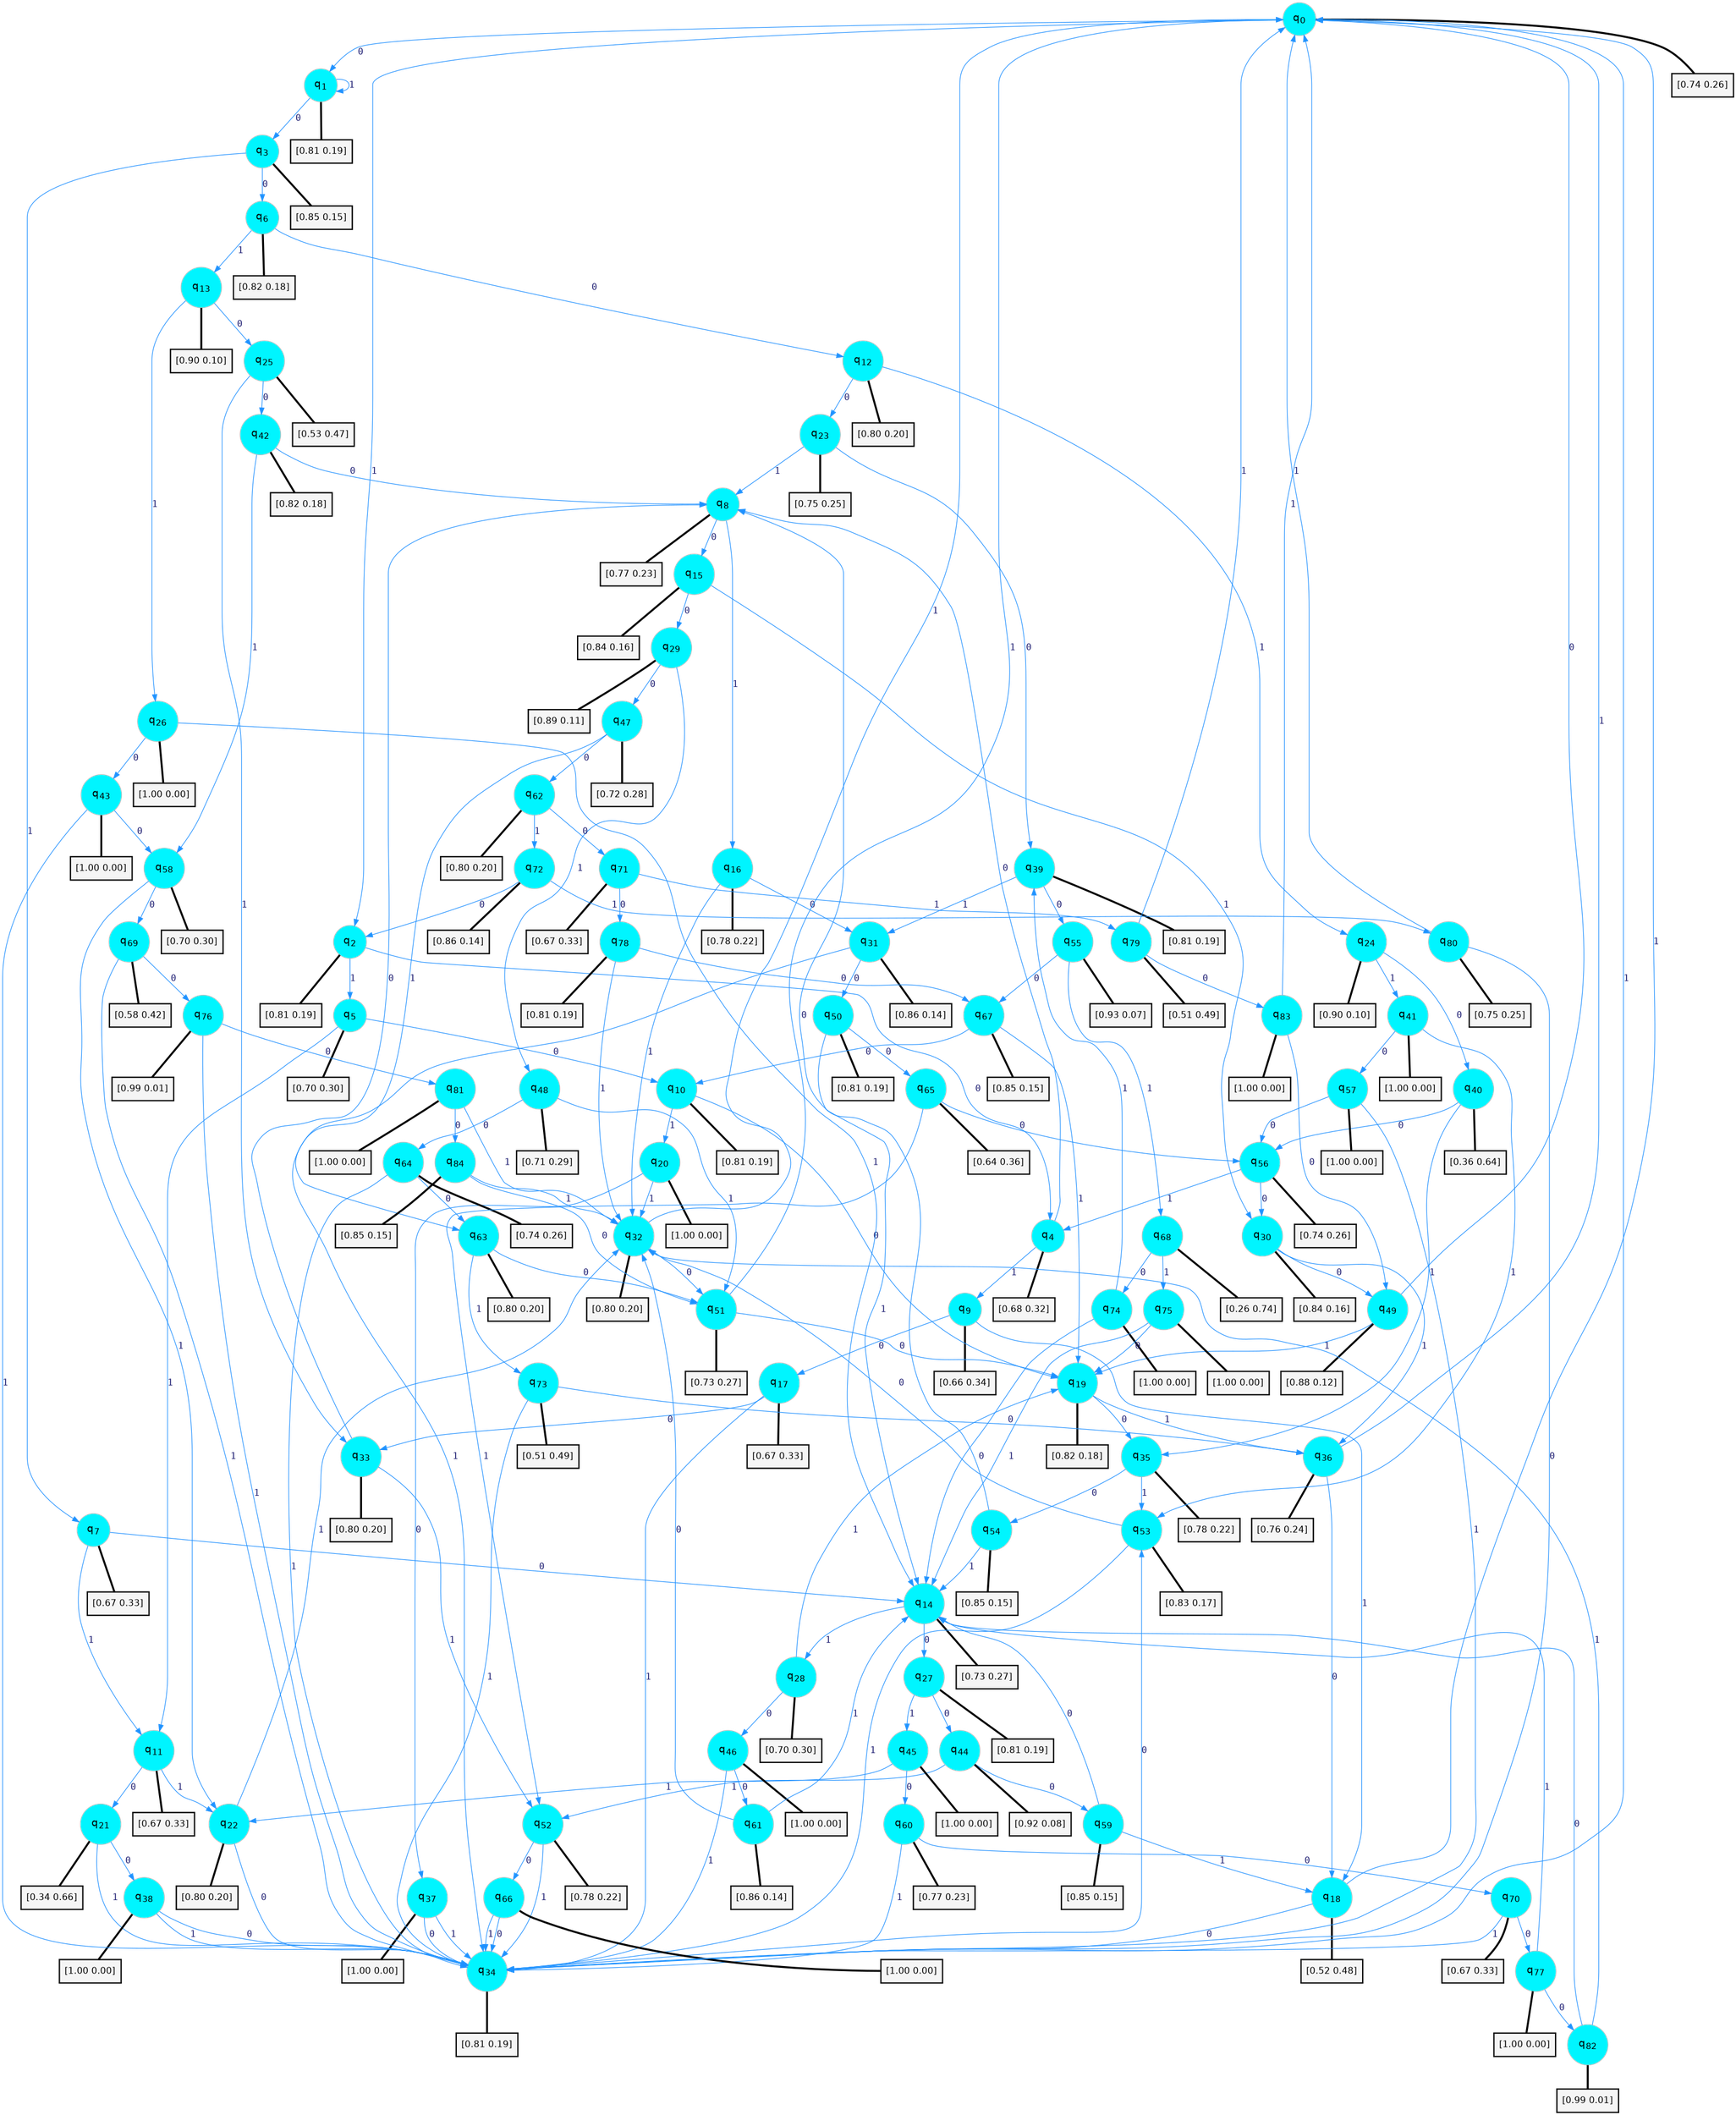 digraph G {
graph [
bgcolor=transparent, dpi=300, rankdir=TD, size="40,25"];
node [
color=gray, fillcolor=turquoise1, fontcolor=black, fontname=Helvetica, fontsize=16, fontweight=bold, shape=circle, style=filled];
edge [
arrowsize=1, color=dodgerblue1, fontcolor=midnightblue, fontname=courier, fontweight=bold, penwidth=1, style=solid, weight=20];
0[label=<q<SUB>0</SUB>>];
1[label=<q<SUB>1</SUB>>];
2[label=<q<SUB>2</SUB>>];
3[label=<q<SUB>3</SUB>>];
4[label=<q<SUB>4</SUB>>];
5[label=<q<SUB>5</SUB>>];
6[label=<q<SUB>6</SUB>>];
7[label=<q<SUB>7</SUB>>];
8[label=<q<SUB>8</SUB>>];
9[label=<q<SUB>9</SUB>>];
10[label=<q<SUB>10</SUB>>];
11[label=<q<SUB>11</SUB>>];
12[label=<q<SUB>12</SUB>>];
13[label=<q<SUB>13</SUB>>];
14[label=<q<SUB>14</SUB>>];
15[label=<q<SUB>15</SUB>>];
16[label=<q<SUB>16</SUB>>];
17[label=<q<SUB>17</SUB>>];
18[label=<q<SUB>18</SUB>>];
19[label=<q<SUB>19</SUB>>];
20[label=<q<SUB>20</SUB>>];
21[label=<q<SUB>21</SUB>>];
22[label=<q<SUB>22</SUB>>];
23[label=<q<SUB>23</SUB>>];
24[label=<q<SUB>24</SUB>>];
25[label=<q<SUB>25</SUB>>];
26[label=<q<SUB>26</SUB>>];
27[label=<q<SUB>27</SUB>>];
28[label=<q<SUB>28</SUB>>];
29[label=<q<SUB>29</SUB>>];
30[label=<q<SUB>30</SUB>>];
31[label=<q<SUB>31</SUB>>];
32[label=<q<SUB>32</SUB>>];
33[label=<q<SUB>33</SUB>>];
34[label=<q<SUB>34</SUB>>];
35[label=<q<SUB>35</SUB>>];
36[label=<q<SUB>36</SUB>>];
37[label=<q<SUB>37</SUB>>];
38[label=<q<SUB>38</SUB>>];
39[label=<q<SUB>39</SUB>>];
40[label=<q<SUB>40</SUB>>];
41[label=<q<SUB>41</SUB>>];
42[label=<q<SUB>42</SUB>>];
43[label=<q<SUB>43</SUB>>];
44[label=<q<SUB>44</SUB>>];
45[label=<q<SUB>45</SUB>>];
46[label=<q<SUB>46</SUB>>];
47[label=<q<SUB>47</SUB>>];
48[label=<q<SUB>48</SUB>>];
49[label=<q<SUB>49</SUB>>];
50[label=<q<SUB>50</SUB>>];
51[label=<q<SUB>51</SUB>>];
52[label=<q<SUB>52</SUB>>];
53[label=<q<SUB>53</SUB>>];
54[label=<q<SUB>54</SUB>>];
55[label=<q<SUB>55</SUB>>];
56[label=<q<SUB>56</SUB>>];
57[label=<q<SUB>57</SUB>>];
58[label=<q<SUB>58</SUB>>];
59[label=<q<SUB>59</SUB>>];
60[label=<q<SUB>60</SUB>>];
61[label=<q<SUB>61</SUB>>];
62[label=<q<SUB>62</SUB>>];
63[label=<q<SUB>63</SUB>>];
64[label=<q<SUB>64</SUB>>];
65[label=<q<SUB>65</SUB>>];
66[label=<q<SUB>66</SUB>>];
67[label=<q<SUB>67</SUB>>];
68[label=<q<SUB>68</SUB>>];
69[label=<q<SUB>69</SUB>>];
70[label=<q<SUB>70</SUB>>];
71[label=<q<SUB>71</SUB>>];
72[label=<q<SUB>72</SUB>>];
73[label=<q<SUB>73</SUB>>];
74[label=<q<SUB>74</SUB>>];
75[label=<q<SUB>75</SUB>>];
76[label=<q<SUB>76</SUB>>];
77[label=<q<SUB>77</SUB>>];
78[label=<q<SUB>78</SUB>>];
79[label=<q<SUB>79</SUB>>];
80[label=<q<SUB>80</SUB>>];
81[label=<q<SUB>81</SUB>>];
82[label=<q<SUB>82</SUB>>];
83[label=<q<SUB>83</SUB>>];
84[label=<q<SUB>84</SUB>>];
85[label="[0.74 0.26]", shape=box,fontcolor=black, fontname=Helvetica, fontsize=14, penwidth=2, fillcolor=whitesmoke,color=black];
86[label="[0.81 0.19]", shape=box,fontcolor=black, fontname=Helvetica, fontsize=14, penwidth=2, fillcolor=whitesmoke,color=black];
87[label="[0.81 0.19]", shape=box,fontcolor=black, fontname=Helvetica, fontsize=14, penwidth=2, fillcolor=whitesmoke,color=black];
88[label="[0.85 0.15]", shape=box,fontcolor=black, fontname=Helvetica, fontsize=14, penwidth=2, fillcolor=whitesmoke,color=black];
89[label="[0.68 0.32]", shape=box,fontcolor=black, fontname=Helvetica, fontsize=14, penwidth=2, fillcolor=whitesmoke,color=black];
90[label="[0.70 0.30]", shape=box,fontcolor=black, fontname=Helvetica, fontsize=14, penwidth=2, fillcolor=whitesmoke,color=black];
91[label="[0.82 0.18]", shape=box,fontcolor=black, fontname=Helvetica, fontsize=14, penwidth=2, fillcolor=whitesmoke,color=black];
92[label="[0.67 0.33]", shape=box,fontcolor=black, fontname=Helvetica, fontsize=14, penwidth=2, fillcolor=whitesmoke,color=black];
93[label="[0.77 0.23]", shape=box,fontcolor=black, fontname=Helvetica, fontsize=14, penwidth=2, fillcolor=whitesmoke,color=black];
94[label="[0.66 0.34]", shape=box,fontcolor=black, fontname=Helvetica, fontsize=14, penwidth=2, fillcolor=whitesmoke,color=black];
95[label="[0.81 0.19]", shape=box,fontcolor=black, fontname=Helvetica, fontsize=14, penwidth=2, fillcolor=whitesmoke,color=black];
96[label="[0.67 0.33]", shape=box,fontcolor=black, fontname=Helvetica, fontsize=14, penwidth=2, fillcolor=whitesmoke,color=black];
97[label="[0.80 0.20]", shape=box,fontcolor=black, fontname=Helvetica, fontsize=14, penwidth=2, fillcolor=whitesmoke,color=black];
98[label="[0.90 0.10]", shape=box,fontcolor=black, fontname=Helvetica, fontsize=14, penwidth=2, fillcolor=whitesmoke,color=black];
99[label="[0.73 0.27]", shape=box,fontcolor=black, fontname=Helvetica, fontsize=14, penwidth=2, fillcolor=whitesmoke,color=black];
100[label="[0.84 0.16]", shape=box,fontcolor=black, fontname=Helvetica, fontsize=14, penwidth=2, fillcolor=whitesmoke,color=black];
101[label="[0.78 0.22]", shape=box,fontcolor=black, fontname=Helvetica, fontsize=14, penwidth=2, fillcolor=whitesmoke,color=black];
102[label="[0.67 0.33]", shape=box,fontcolor=black, fontname=Helvetica, fontsize=14, penwidth=2, fillcolor=whitesmoke,color=black];
103[label="[0.52 0.48]", shape=box,fontcolor=black, fontname=Helvetica, fontsize=14, penwidth=2, fillcolor=whitesmoke,color=black];
104[label="[0.82 0.18]", shape=box,fontcolor=black, fontname=Helvetica, fontsize=14, penwidth=2, fillcolor=whitesmoke,color=black];
105[label="[1.00 0.00]", shape=box,fontcolor=black, fontname=Helvetica, fontsize=14, penwidth=2, fillcolor=whitesmoke,color=black];
106[label="[0.34 0.66]", shape=box,fontcolor=black, fontname=Helvetica, fontsize=14, penwidth=2, fillcolor=whitesmoke,color=black];
107[label="[0.80 0.20]", shape=box,fontcolor=black, fontname=Helvetica, fontsize=14, penwidth=2, fillcolor=whitesmoke,color=black];
108[label="[0.75 0.25]", shape=box,fontcolor=black, fontname=Helvetica, fontsize=14, penwidth=2, fillcolor=whitesmoke,color=black];
109[label="[0.90 0.10]", shape=box,fontcolor=black, fontname=Helvetica, fontsize=14, penwidth=2, fillcolor=whitesmoke,color=black];
110[label="[0.53 0.47]", shape=box,fontcolor=black, fontname=Helvetica, fontsize=14, penwidth=2, fillcolor=whitesmoke,color=black];
111[label="[1.00 0.00]", shape=box,fontcolor=black, fontname=Helvetica, fontsize=14, penwidth=2, fillcolor=whitesmoke,color=black];
112[label="[0.81 0.19]", shape=box,fontcolor=black, fontname=Helvetica, fontsize=14, penwidth=2, fillcolor=whitesmoke,color=black];
113[label="[0.70 0.30]", shape=box,fontcolor=black, fontname=Helvetica, fontsize=14, penwidth=2, fillcolor=whitesmoke,color=black];
114[label="[0.89 0.11]", shape=box,fontcolor=black, fontname=Helvetica, fontsize=14, penwidth=2, fillcolor=whitesmoke,color=black];
115[label="[0.84 0.16]", shape=box,fontcolor=black, fontname=Helvetica, fontsize=14, penwidth=2, fillcolor=whitesmoke,color=black];
116[label="[0.86 0.14]", shape=box,fontcolor=black, fontname=Helvetica, fontsize=14, penwidth=2, fillcolor=whitesmoke,color=black];
117[label="[0.80 0.20]", shape=box,fontcolor=black, fontname=Helvetica, fontsize=14, penwidth=2, fillcolor=whitesmoke,color=black];
118[label="[0.80 0.20]", shape=box,fontcolor=black, fontname=Helvetica, fontsize=14, penwidth=2, fillcolor=whitesmoke,color=black];
119[label="[0.81 0.19]", shape=box,fontcolor=black, fontname=Helvetica, fontsize=14, penwidth=2, fillcolor=whitesmoke,color=black];
120[label="[0.78 0.22]", shape=box,fontcolor=black, fontname=Helvetica, fontsize=14, penwidth=2, fillcolor=whitesmoke,color=black];
121[label="[0.76 0.24]", shape=box,fontcolor=black, fontname=Helvetica, fontsize=14, penwidth=2, fillcolor=whitesmoke,color=black];
122[label="[1.00 0.00]", shape=box,fontcolor=black, fontname=Helvetica, fontsize=14, penwidth=2, fillcolor=whitesmoke,color=black];
123[label="[1.00 0.00]", shape=box,fontcolor=black, fontname=Helvetica, fontsize=14, penwidth=2, fillcolor=whitesmoke,color=black];
124[label="[0.81 0.19]", shape=box,fontcolor=black, fontname=Helvetica, fontsize=14, penwidth=2, fillcolor=whitesmoke,color=black];
125[label="[0.36 0.64]", shape=box,fontcolor=black, fontname=Helvetica, fontsize=14, penwidth=2, fillcolor=whitesmoke,color=black];
126[label="[1.00 0.00]", shape=box,fontcolor=black, fontname=Helvetica, fontsize=14, penwidth=2, fillcolor=whitesmoke,color=black];
127[label="[0.82 0.18]", shape=box,fontcolor=black, fontname=Helvetica, fontsize=14, penwidth=2, fillcolor=whitesmoke,color=black];
128[label="[1.00 0.00]", shape=box,fontcolor=black, fontname=Helvetica, fontsize=14, penwidth=2, fillcolor=whitesmoke,color=black];
129[label="[0.92 0.08]", shape=box,fontcolor=black, fontname=Helvetica, fontsize=14, penwidth=2, fillcolor=whitesmoke,color=black];
130[label="[1.00 0.00]", shape=box,fontcolor=black, fontname=Helvetica, fontsize=14, penwidth=2, fillcolor=whitesmoke,color=black];
131[label="[1.00 0.00]", shape=box,fontcolor=black, fontname=Helvetica, fontsize=14, penwidth=2, fillcolor=whitesmoke,color=black];
132[label="[0.72 0.28]", shape=box,fontcolor=black, fontname=Helvetica, fontsize=14, penwidth=2, fillcolor=whitesmoke,color=black];
133[label="[0.71 0.29]", shape=box,fontcolor=black, fontname=Helvetica, fontsize=14, penwidth=2, fillcolor=whitesmoke,color=black];
134[label="[0.88 0.12]", shape=box,fontcolor=black, fontname=Helvetica, fontsize=14, penwidth=2, fillcolor=whitesmoke,color=black];
135[label="[0.81 0.19]", shape=box,fontcolor=black, fontname=Helvetica, fontsize=14, penwidth=2, fillcolor=whitesmoke,color=black];
136[label="[0.73 0.27]", shape=box,fontcolor=black, fontname=Helvetica, fontsize=14, penwidth=2, fillcolor=whitesmoke,color=black];
137[label="[0.78 0.22]", shape=box,fontcolor=black, fontname=Helvetica, fontsize=14, penwidth=2, fillcolor=whitesmoke,color=black];
138[label="[0.83 0.17]", shape=box,fontcolor=black, fontname=Helvetica, fontsize=14, penwidth=2, fillcolor=whitesmoke,color=black];
139[label="[0.85 0.15]", shape=box,fontcolor=black, fontname=Helvetica, fontsize=14, penwidth=2, fillcolor=whitesmoke,color=black];
140[label="[0.93 0.07]", shape=box,fontcolor=black, fontname=Helvetica, fontsize=14, penwidth=2, fillcolor=whitesmoke,color=black];
141[label="[0.74 0.26]", shape=box,fontcolor=black, fontname=Helvetica, fontsize=14, penwidth=2, fillcolor=whitesmoke,color=black];
142[label="[1.00 0.00]", shape=box,fontcolor=black, fontname=Helvetica, fontsize=14, penwidth=2, fillcolor=whitesmoke,color=black];
143[label="[0.70 0.30]", shape=box,fontcolor=black, fontname=Helvetica, fontsize=14, penwidth=2, fillcolor=whitesmoke,color=black];
144[label="[0.85 0.15]", shape=box,fontcolor=black, fontname=Helvetica, fontsize=14, penwidth=2, fillcolor=whitesmoke,color=black];
145[label="[0.77 0.23]", shape=box,fontcolor=black, fontname=Helvetica, fontsize=14, penwidth=2, fillcolor=whitesmoke,color=black];
146[label="[0.86 0.14]", shape=box,fontcolor=black, fontname=Helvetica, fontsize=14, penwidth=2, fillcolor=whitesmoke,color=black];
147[label="[0.80 0.20]", shape=box,fontcolor=black, fontname=Helvetica, fontsize=14, penwidth=2, fillcolor=whitesmoke,color=black];
148[label="[0.80 0.20]", shape=box,fontcolor=black, fontname=Helvetica, fontsize=14, penwidth=2, fillcolor=whitesmoke,color=black];
149[label="[0.74 0.26]", shape=box,fontcolor=black, fontname=Helvetica, fontsize=14, penwidth=2, fillcolor=whitesmoke,color=black];
150[label="[0.64 0.36]", shape=box,fontcolor=black, fontname=Helvetica, fontsize=14, penwidth=2, fillcolor=whitesmoke,color=black];
151[label="[1.00 0.00]", shape=box,fontcolor=black, fontname=Helvetica, fontsize=14, penwidth=2, fillcolor=whitesmoke,color=black];
152[label="[0.85 0.15]", shape=box,fontcolor=black, fontname=Helvetica, fontsize=14, penwidth=2, fillcolor=whitesmoke,color=black];
153[label="[0.26 0.74]", shape=box,fontcolor=black, fontname=Helvetica, fontsize=14, penwidth=2, fillcolor=whitesmoke,color=black];
154[label="[0.58 0.42]", shape=box,fontcolor=black, fontname=Helvetica, fontsize=14, penwidth=2, fillcolor=whitesmoke,color=black];
155[label="[0.67 0.33]", shape=box,fontcolor=black, fontname=Helvetica, fontsize=14, penwidth=2, fillcolor=whitesmoke,color=black];
156[label="[0.67 0.33]", shape=box,fontcolor=black, fontname=Helvetica, fontsize=14, penwidth=2, fillcolor=whitesmoke,color=black];
157[label="[0.86 0.14]", shape=box,fontcolor=black, fontname=Helvetica, fontsize=14, penwidth=2, fillcolor=whitesmoke,color=black];
158[label="[0.51 0.49]", shape=box,fontcolor=black, fontname=Helvetica, fontsize=14, penwidth=2, fillcolor=whitesmoke,color=black];
159[label="[1.00 0.00]", shape=box,fontcolor=black, fontname=Helvetica, fontsize=14, penwidth=2, fillcolor=whitesmoke,color=black];
160[label="[1.00 0.00]", shape=box,fontcolor=black, fontname=Helvetica, fontsize=14, penwidth=2, fillcolor=whitesmoke,color=black];
161[label="[0.99 0.01]", shape=box,fontcolor=black, fontname=Helvetica, fontsize=14, penwidth=2, fillcolor=whitesmoke,color=black];
162[label="[1.00 0.00]", shape=box,fontcolor=black, fontname=Helvetica, fontsize=14, penwidth=2, fillcolor=whitesmoke,color=black];
163[label="[0.81 0.19]", shape=box,fontcolor=black, fontname=Helvetica, fontsize=14, penwidth=2, fillcolor=whitesmoke,color=black];
164[label="[0.51 0.49]", shape=box,fontcolor=black, fontname=Helvetica, fontsize=14, penwidth=2, fillcolor=whitesmoke,color=black];
165[label="[0.75 0.25]", shape=box,fontcolor=black, fontname=Helvetica, fontsize=14, penwidth=2, fillcolor=whitesmoke,color=black];
166[label="[1.00 0.00]", shape=box,fontcolor=black, fontname=Helvetica, fontsize=14, penwidth=2, fillcolor=whitesmoke,color=black];
167[label="[0.99 0.01]", shape=box,fontcolor=black, fontname=Helvetica, fontsize=14, penwidth=2, fillcolor=whitesmoke,color=black];
168[label="[1.00 0.00]", shape=box,fontcolor=black, fontname=Helvetica, fontsize=14, penwidth=2, fillcolor=whitesmoke,color=black];
169[label="[0.85 0.15]", shape=box,fontcolor=black, fontname=Helvetica, fontsize=14, penwidth=2, fillcolor=whitesmoke,color=black];
0->1 [label=0];
0->2 [label=1];
0->85 [arrowhead=none, penwidth=3,color=black];
1->3 [label=0];
1->1 [label=1];
1->86 [arrowhead=none, penwidth=3,color=black];
2->4 [label=0];
2->5 [label=1];
2->87 [arrowhead=none, penwidth=3,color=black];
3->6 [label=0];
3->7 [label=1];
3->88 [arrowhead=none, penwidth=3,color=black];
4->8 [label=0];
4->9 [label=1];
4->89 [arrowhead=none, penwidth=3,color=black];
5->10 [label=0];
5->11 [label=1];
5->90 [arrowhead=none, penwidth=3,color=black];
6->12 [label=0];
6->13 [label=1];
6->91 [arrowhead=none, penwidth=3,color=black];
7->14 [label=0];
7->11 [label=1];
7->92 [arrowhead=none, penwidth=3,color=black];
8->15 [label=0];
8->16 [label=1];
8->93 [arrowhead=none, penwidth=3,color=black];
9->17 [label=0];
9->18 [label=1];
9->94 [arrowhead=none, penwidth=3,color=black];
10->19 [label=0];
10->20 [label=1];
10->95 [arrowhead=none, penwidth=3,color=black];
11->21 [label=0];
11->22 [label=1];
11->96 [arrowhead=none, penwidth=3,color=black];
12->23 [label=0];
12->24 [label=1];
12->97 [arrowhead=none, penwidth=3,color=black];
13->25 [label=0];
13->26 [label=1];
13->98 [arrowhead=none, penwidth=3,color=black];
14->27 [label=0];
14->28 [label=1];
14->99 [arrowhead=none, penwidth=3,color=black];
15->29 [label=0];
15->30 [label=1];
15->100 [arrowhead=none, penwidth=3,color=black];
16->31 [label=0];
16->32 [label=1];
16->101 [arrowhead=none, penwidth=3,color=black];
17->33 [label=0];
17->34 [label=1];
17->102 [arrowhead=none, penwidth=3,color=black];
18->34 [label=0];
18->0 [label=1];
18->103 [arrowhead=none, penwidth=3,color=black];
19->35 [label=0];
19->36 [label=1];
19->104 [arrowhead=none, penwidth=3,color=black];
20->37 [label=0];
20->32 [label=1];
20->105 [arrowhead=none, penwidth=3,color=black];
21->38 [label=0];
21->34 [label=1];
21->106 [arrowhead=none, penwidth=3,color=black];
22->34 [label=0];
22->32 [label=1];
22->107 [arrowhead=none, penwidth=3,color=black];
23->39 [label=0];
23->8 [label=1];
23->108 [arrowhead=none, penwidth=3,color=black];
24->40 [label=0];
24->41 [label=1];
24->109 [arrowhead=none, penwidth=3,color=black];
25->42 [label=0];
25->33 [label=1];
25->110 [arrowhead=none, penwidth=3,color=black];
26->43 [label=0];
26->14 [label=1];
26->111 [arrowhead=none, penwidth=3,color=black];
27->44 [label=0];
27->45 [label=1];
27->112 [arrowhead=none, penwidth=3,color=black];
28->46 [label=0];
28->19 [label=1];
28->113 [arrowhead=none, penwidth=3,color=black];
29->47 [label=0];
29->48 [label=1];
29->114 [arrowhead=none, penwidth=3,color=black];
30->49 [label=0];
30->36 [label=1];
30->115 [arrowhead=none, penwidth=3,color=black];
31->50 [label=0];
31->34 [label=1];
31->116 [arrowhead=none, penwidth=3,color=black];
32->51 [label=0];
32->0 [label=1];
32->117 [arrowhead=none, penwidth=3,color=black];
33->8 [label=0];
33->52 [label=1];
33->118 [arrowhead=none, penwidth=3,color=black];
34->53 [label=0];
34->0 [label=1];
34->119 [arrowhead=none, penwidth=3,color=black];
35->54 [label=0];
35->53 [label=1];
35->120 [arrowhead=none, penwidth=3,color=black];
36->18 [label=0];
36->0 [label=1];
36->121 [arrowhead=none, penwidth=3,color=black];
37->34 [label=0];
37->34 [label=1];
37->122 [arrowhead=none, penwidth=3,color=black];
38->34 [label=0];
38->34 [label=1];
38->123 [arrowhead=none, penwidth=3,color=black];
39->55 [label=0];
39->31 [label=1];
39->124 [arrowhead=none, penwidth=3,color=black];
40->56 [label=0];
40->35 [label=1];
40->125 [arrowhead=none, penwidth=3,color=black];
41->57 [label=0];
41->53 [label=1];
41->126 [arrowhead=none, penwidth=3,color=black];
42->8 [label=0];
42->58 [label=1];
42->127 [arrowhead=none, penwidth=3,color=black];
43->58 [label=0];
43->34 [label=1];
43->128 [arrowhead=none, penwidth=3,color=black];
44->59 [label=0];
44->52 [label=1];
44->129 [arrowhead=none, penwidth=3,color=black];
45->60 [label=0];
45->22 [label=1];
45->130 [arrowhead=none, penwidth=3,color=black];
46->61 [label=0];
46->34 [label=1];
46->131 [arrowhead=none, penwidth=3,color=black];
47->62 [label=0];
47->63 [label=1];
47->132 [arrowhead=none, penwidth=3,color=black];
48->64 [label=0];
48->51 [label=1];
48->133 [arrowhead=none, penwidth=3,color=black];
49->0 [label=0];
49->19 [label=1];
49->134 [arrowhead=none, penwidth=3,color=black];
50->65 [label=0];
50->14 [label=1];
50->135 [arrowhead=none, penwidth=3,color=black];
51->19 [label=0];
51->0 [label=1];
51->136 [arrowhead=none, penwidth=3,color=black];
52->66 [label=0];
52->34 [label=1];
52->137 [arrowhead=none, penwidth=3,color=black];
53->32 [label=0];
53->34 [label=1];
53->138 [arrowhead=none, penwidth=3,color=black];
54->8 [label=0];
54->14 [label=1];
54->139 [arrowhead=none, penwidth=3,color=black];
55->67 [label=0];
55->68 [label=1];
55->140 [arrowhead=none, penwidth=3,color=black];
56->30 [label=0];
56->4 [label=1];
56->141 [arrowhead=none, penwidth=3,color=black];
57->56 [label=0];
57->34 [label=1];
57->142 [arrowhead=none, penwidth=3,color=black];
58->69 [label=0];
58->22 [label=1];
58->143 [arrowhead=none, penwidth=3,color=black];
59->14 [label=0];
59->18 [label=1];
59->144 [arrowhead=none, penwidth=3,color=black];
60->70 [label=0];
60->34 [label=1];
60->145 [arrowhead=none, penwidth=3,color=black];
61->32 [label=0];
61->14 [label=1];
61->146 [arrowhead=none, penwidth=3,color=black];
62->71 [label=0];
62->72 [label=1];
62->147 [arrowhead=none, penwidth=3,color=black];
63->51 [label=0];
63->73 [label=1];
63->148 [arrowhead=none, penwidth=3,color=black];
64->63 [label=0];
64->34 [label=1];
64->149 [arrowhead=none, penwidth=3,color=black];
65->56 [label=0];
65->52 [label=1];
65->150 [arrowhead=none, penwidth=3,color=black];
66->34 [label=0];
66->34 [label=1];
66->151 [arrowhead=none, penwidth=3,color=black];
67->10 [label=0];
67->19 [label=1];
67->152 [arrowhead=none, penwidth=3,color=black];
68->74 [label=0];
68->75 [label=1];
68->153 [arrowhead=none, penwidth=3,color=black];
69->76 [label=0];
69->34 [label=1];
69->154 [arrowhead=none, penwidth=3,color=black];
70->77 [label=0];
70->34 [label=1];
70->155 [arrowhead=none, penwidth=3,color=black];
71->78 [label=0];
71->79 [label=1];
71->156 [arrowhead=none, penwidth=3,color=black];
72->2 [label=0];
72->80 [label=1];
72->157 [arrowhead=none, penwidth=3,color=black];
73->36 [label=0];
73->34 [label=1];
73->158 [arrowhead=none, penwidth=3,color=black];
74->14 [label=0];
74->39 [label=1];
74->159 [arrowhead=none, penwidth=3,color=black];
75->19 [label=0];
75->14 [label=1];
75->160 [arrowhead=none, penwidth=3,color=black];
76->81 [label=0];
76->34 [label=1];
76->161 [arrowhead=none, penwidth=3,color=black];
77->82 [label=0];
77->14 [label=1];
77->162 [arrowhead=none, penwidth=3,color=black];
78->67 [label=0];
78->32 [label=1];
78->163 [arrowhead=none, penwidth=3,color=black];
79->83 [label=0];
79->0 [label=1];
79->164 [arrowhead=none, penwidth=3,color=black];
80->34 [label=0];
80->0 [label=1];
80->165 [arrowhead=none, penwidth=3,color=black];
81->84 [label=0];
81->32 [label=1];
81->166 [arrowhead=none, penwidth=3,color=black];
82->14 [label=0];
82->32 [label=1];
82->167 [arrowhead=none, penwidth=3,color=black];
83->49 [label=0];
83->0 [label=1];
83->168 [arrowhead=none, penwidth=3,color=black];
84->51 [label=0];
84->32 [label=1];
84->169 [arrowhead=none, penwidth=3,color=black];
}
